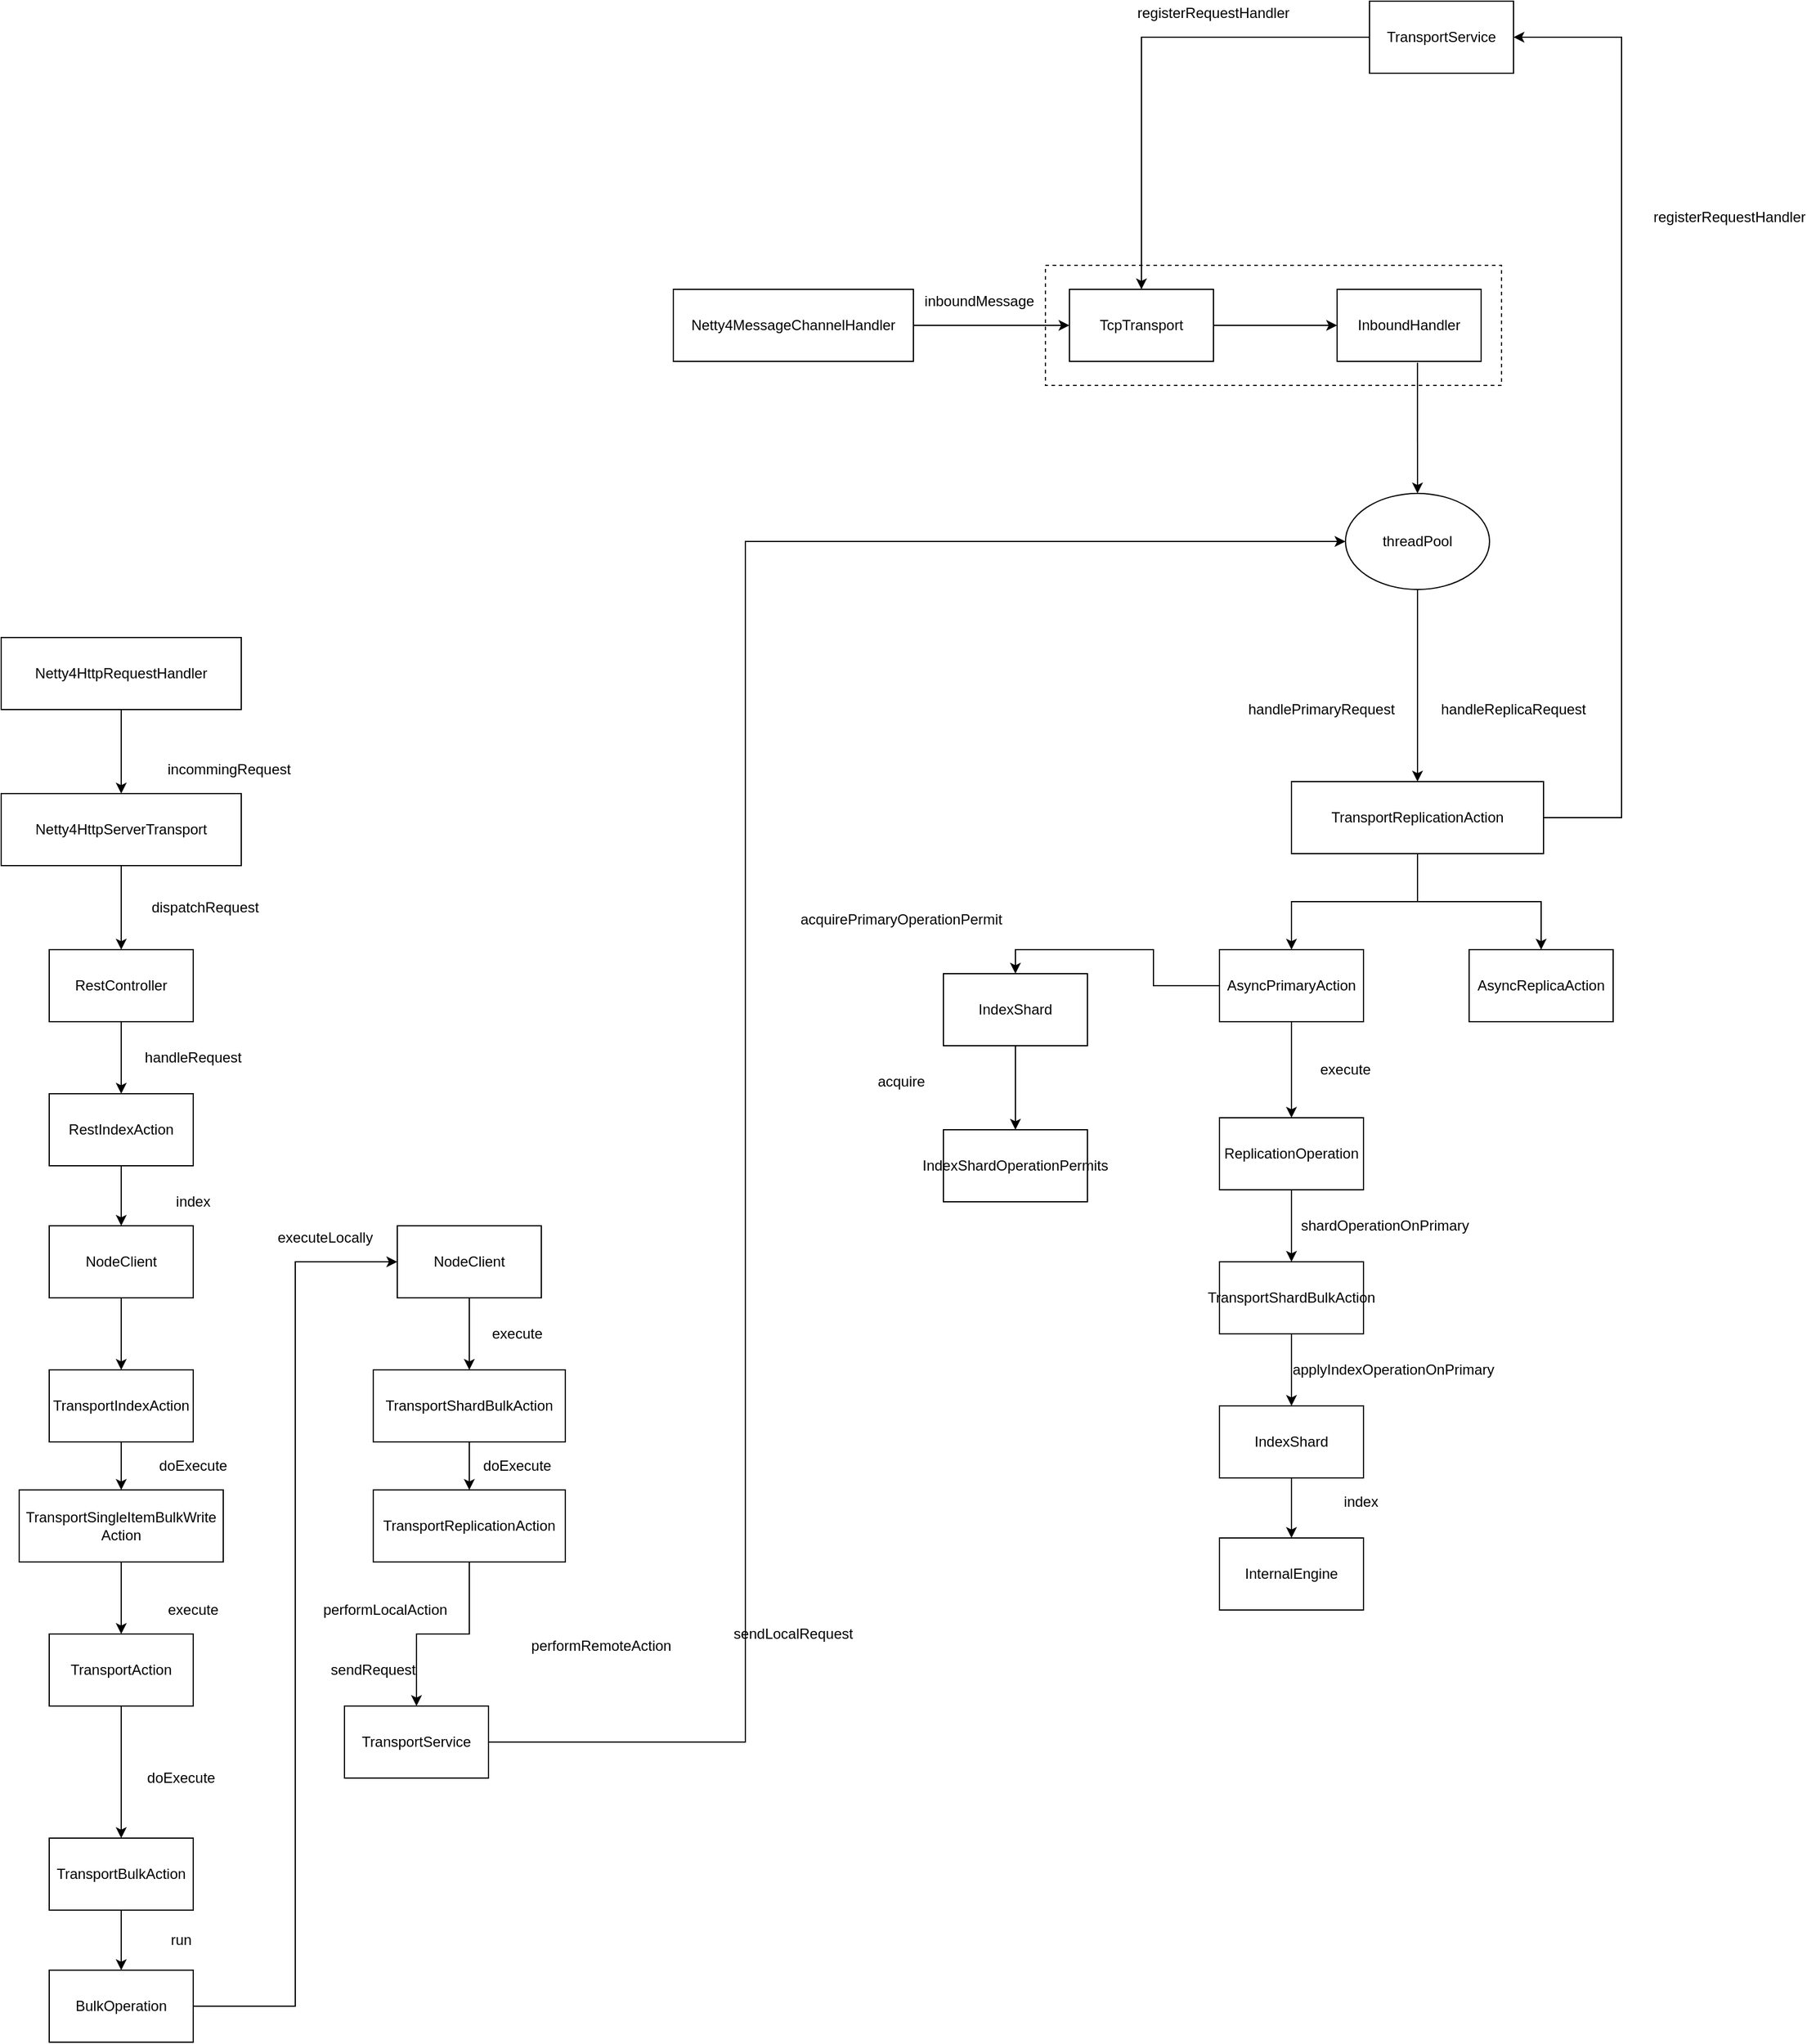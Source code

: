 <mxfile version="11.3.0" type="github" pages="2"><diagram id="qpqmtNcBshQ21gXkdlyn" name="Page-1"><mxGraphModel dx="2249" dy="794" grid="1" gridSize="10" guides="1" tooltips="1" connect="1" arrows="1" fold="1" page="1" pageScale="1" pageWidth="827" pageHeight="1169" math="0" shadow="0"><root><mxCell id="0"/><mxCell id="1" parent="0"/><mxCell id="YuDhyyLzIQ_mQrcZYLVf-30" value="" style="rounded=0;whiteSpace=wrap;html=1;dashed=1;glass=0;comic=0;shadow=0;gradientColor=none;" vertex="1" parent="1"><mxGeometry x="110" y="260" width="380" height="100" as="geometry"/></mxCell><mxCell id="YuDhyyLzIQ_mQrcZYLVf-24" style="edgeStyle=orthogonalEdgeStyle;rounded=0;orthogonalLoop=1;jettySize=auto;html=1;entryX=0.5;entryY=0;entryDx=0;entryDy=0;" edge="1" parent="1" source="YuDhyyLzIQ_mQrcZYLVf-1" target="YuDhyyLzIQ_mQrcZYLVf-22"><mxGeometry relative="1" as="geometry"/></mxCell><mxCell id="YuDhyyLzIQ_mQrcZYLVf-26" style="edgeStyle=orthogonalEdgeStyle;rounded=0;orthogonalLoop=1;jettySize=auto;html=1;" edge="1" parent="1" source="YuDhyyLzIQ_mQrcZYLVf-1" target="YuDhyyLzIQ_mQrcZYLVf-25"><mxGeometry relative="1" as="geometry"/></mxCell><mxCell id="YuDhyyLzIQ_mQrcZYLVf-27" style="edgeStyle=orthogonalEdgeStyle;rounded=0;orthogonalLoop=1;jettySize=auto;html=1;entryX=1;entryY=0.5;entryDx=0;entryDy=0;exitX=1;exitY=0.5;exitDx=0;exitDy=0;" edge="1" parent="1" source="YuDhyyLzIQ_mQrcZYLVf-1" target="YuDhyyLzIQ_mQrcZYLVf-4"><mxGeometry relative="1" as="geometry"><Array as="points"><mxPoint x="590" y="720"/><mxPoint x="590" y="70"/></Array></mxGeometry></mxCell><mxCell id="YuDhyyLzIQ_mQrcZYLVf-1" value="TransportReplicationAction" style="rounded=0;whiteSpace=wrap;html=1;" vertex="1" parent="1"><mxGeometry x="315" y="690" width="210" height="60" as="geometry"/></mxCell><mxCell id="YuDhyyLzIQ_mQrcZYLVf-13" style="edgeStyle=orthogonalEdgeStyle;rounded=0;orthogonalLoop=1;jettySize=auto;html=1;exitX=1;exitY=0.5;exitDx=0;exitDy=0;" edge="1" parent="1" source="YuDhyyLzIQ_mQrcZYLVf-2" target="YuDhyyLzIQ_mQrcZYLVf-8"><mxGeometry relative="1" as="geometry"/></mxCell><mxCell id="YuDhyyLzIQ_mQrcZYLVf-2" value="TcpTransport" style="rounded=0;whiteSpace=wrap;html=1;" vertex="1" parent="1"><mxGeometry x="130" y="280" width="120" height="60" as="geometry"/></mxCell><mxCell id="YuDhyyLzIQ_mQrcZYLVf-7" style="edgeStyle=orthogonalEdgeStyle;rounded=0;orthogonalLoop=1;jettySize=auto;html=1;" edge="1" parent="1" source="YuDhyyLzIQ_mQrcZYLVf-4" target="YuDhyyLzIQ_mQrcZYLVf-2"><mxGeometry relative="1" as="geometry"/></mxCell><mxCell id="YuDhyyLzIQ_mQrcZYLVf-4" value="TransportService" style="rounded=0;whiteSpace=wrap;html=1;" vertex="1" parent="1"><mxGeometry x="380" y="40" width="120" height="60" as="geometry"/></mxCell><mxCell id="YuDhyyLzIQ_mQrcZYLVf-14" style="edgeStyle=orthogonalEdgeStyle;rounded=0;orthogonalLoop=1;jettySize=auto;html=1;entryX=0;entryY=0.5;entryDx=0;entryDy=0;" edge="1" parent="1" source="YuDhyyLzIQ_mQrcZYLVf-5" target="YuDhyyLzIQ_mQrcZYLVf-2"><mxGeometry relative="1" as="geometry"/></mxCell><mxCell id="YuDhyyLzIQ_mQrcZYLVf-5" value="Netty4MessageChannelHandler" style="rounded=0;whiteSpace=wrap;html=1;" vertex="1" parent="1"><mxGeometry x="-200" y="280" width="200" height="60" as="geometry"/></mxCell><mxCell id="YuDhyyLzIQ_mQrcZYLVf-18" style="edgeStyle=orthogonalEdgeStyle;rounded=0;orthogonalLoop=1;jettySize=auto;html=1;entryX=0.5;entryY=0;entryDx=0;entryDy=0;exitX=0.558;exitY=1.017;exitDx=0;exitDy=0;exitPerimeter=0;" edge="1" parent="1" source="YuDhyyLzIQ_mQrcZYLVf-8" target="YuDhyyLzIQ_mQrcZYLVf-17"><mxGeometry relative="1" as="geometry"/></mxCell><mxCell id="YuDhyyLzIQ_mQrcZYLVf-8" value="InboundHandler" style="rounded=0;whiteSpace=wrap;html=1;" vertex="1" parent="1"><mxGeometry x="353" y="280" width="120" height="60" as="geometry"/></mxCell><mxCell id="YuDhyyLzIQ_mQrcZYLVf-15" value="inboundMessage" style="text;html=1;strokeColor=none;fillColor=none;align=center;verticalAlign=middle;whiteSpace=wrap;rounded=0;" vertex="1" parent="1"><mxGeometry x="35" y="280" width="40" height="20" as="geometry"/></mxCell><mxCell id="YuDhyyLzIQ_mQrcZYLVf-19" style="edgeStyle=orthogonalEdgeStyle;rounded=0;orthogonalLoop=1;jettySize=auto;html=1;exitX=0.5;exitY=1;exitDx=0;exitDy=0;" edge="1" parent="1" source="YuDhyyLzIQ_mQrcZYLVf-17" target="YuDhyyLzIQ_mQrcZYLVf-1"><mxGeometry relative="1" as="geometry"><mxPoint x="605" y="590" as="sourcePoint"/></mxGeometry></mxCell><mxCell id="YuDhyyLzIQ_mQrcZYLVf-17" value="threadPool" style="ellipse;whiteSpace=wrap;html=1;" vertex="1" parent="1"><mxGeometry x="360" y="450" width="120" height="80" as="geometry"/></mxCell><mxCell id="YuDhyyLzIQ_mQrcZYLVf-20" value="handlePrimaryRequest" style="text;html=1;strokeColor=none;fillColor=none;align=center;verticalAlign=middle;whiteSpace=wrap;rounded=0;" vertex="1" parent="1"><mxGeometry x="320" y="620" width="40" height="20" as="geometry"/></mxCell><mxCell id="YuDhyyLzIQ_mQrcZYLVf-21" value="handleReplicaRequest" style="text;html=1;strokeColor=none;fillColor=none;align=center;verticalAlign=middle;whiteSpace=wrap;rounded=0;" vertex="1" parent="1"><mxGeometry x="480" y="620" width="40" height="20" as="geometry"/></mxCell><mxCell id="YuDhyyLzIQ_mQrcZYLVf-32" style="edgeStyle=orthogonalEdgeStyle;rounded=0;orthogonalLoop=1;jettySize=auto;html=1;entryX=0.5;entryY=0;entryDx=0;entryDy=0;" edge="1" parent="1" source="YuDhyyLzIQ_mQrcZYLVf-22" target="YuDhyyLzIQ_mQrcZYLVf-31"><mxGeometry relative="1" as="geometry"/></mxCell><mxCell id="YuDhyyLzIQ_mQrcZYLVf-39" style="edgeStyle=orthogonalEdgeStyle;rounded=0;orthogonalLoop=1;jettySize=auto;html=1;entryX=0.5;entryY=0;entryDx=0;entryDy=0;" edge="1" parent="1" source="YuDhyyLzIQ_mQrcZYLVf-22" target="YuDhyyLzIQ_mQrcZYLVf-38"><mxGeometry relative="1" as="geometry"/></mxCell><mxCell id="YuDhyyLzIQ_mQrcZYLVf-22" value="AsyncPrimaryAction" style="rounded=0;whiteSpace=wrap;html=1;" vertex="1" parent="1"><mxGeometry x="255" y="830" width="120" height="60" as="geometry"/></mxCell><mxCell id="YuDhyyLzIQ_mQrcZYLVf-25" value="AsyncReplicaAction" style="rounded=0;whiteSpace=wrap;html=1;" vertex="1" parent="1"><mxGeometry x="463" y="830" width="120" height="60" as="geometry"/></mxCell><mxCell id="YuDhyyLzIQ_mQrcZYLVf-28" value="registerRequestHandler" style="text;html=1;strokeColor=none;fillColor=none;align=center;verticalAlign=middle;whiteSpace=wrap;rounded=0;" vertex="1" parent="1"><mxGeometry x="660" y="210" width="40" height="20" as="geometry"/></mxCell><mxCell id="YuDhyyLzIQ_mQrcZYLVf-29" value="registerRequestHandler" style="text;html=1;strokeColor=none;fillColor=none;align=center;verticalAlign=middle;whiteSpace=wrap;rounded=0;" vertex="1" parent="1"><mxGeometry x="230" y="40" width="40" height="20" as="geometry"/></mxCell><mxCell id="YuDhyyLzIQ_mQrcZYLVf-36" style="edgeStyle=orthogonalEdgeStyle;rounded=0;orthogonalLoop=1;jettySize=auto;html=1;" edge="1" parent="1" source="YuDhyyLzIQ_mQrcZYLVf-31" target="YuDhyyLzIQ_mQrcZYLVf-35"><mxGeometry relative="1" as="geometry"/></mxCell><mxCell id="YuDhyyLzIQ_mQrcZYLVf-31" value="IndexShard" style="rounded=0;whiteSpace=wrap;html=1;shadow=0;glass=0;comic=0;gradientColor=none;" vertex="1" parent="1"><mxGeometry x="25" y="850" width="120" height="60" as="geometry"/></mxCell><mxCell id="YuDhyyLzIQ_mQrcZYLVf-33" value="acquirePrimaryOperationPermit" style="text;html=1;strokeColor=none;fillColor=none;align=center;verticalAlign=middle;whiteSpace=wrap;rounded=0;shadow=0;glass=0;comic=0;" vertex="1" parent="1"><mxGeometry x="-30" y="795" width="40" height="20" as="geometry"/></mxCell><mxCell id="YuDhyyLzIQ_mQrcZYLVf-35" value="IndexShardOperationPermits" style="rounded=0;whiteSpace=wrap;html=1;shadow=0;glass=0;comic=0;gradientColor=none;" vertex="1" parent="1"><mxGeometry x="25" y="980" width="120" height="60" as="geometry"/></mxCell><mxCell id="YuDhyyLzIQ_mQrcZYLVf-37" value="acquire" style="text;html=1;strokeColor=none;fillColor=none;align=center;verticalAlign=middle;whiteSpace=wrap;rounded=0;shadow=0;glass=0;comic=0;" vertex="1" parent="1"><mxGeometry x="-30" y="930" width="40" height="20" as="geometry"/></mxCell><mxCell id="YuDhyyLzIQ_mQrcZYLVf-42" style="edgeStyle=orthogonalEdgeStyle;rounded=0;orthogonalLoop=1;jettySize=auto;html=1;entryX=0.5;entryY=0;entryDx=0;entryDy=0;" edge="1" parent="1" source="YuDhyyLzIQ_mQrcZYLVf-38" target="YuDhyyLzIQ_mQrcZYLVf-41"><mxGeometry relative="1" as="geometry"/></mxCell><mxCell id="YuDhyyLzIQ_mQrcZYLVf-38" value="ReplicationOperation" style="rounded=0;whiteSpace=wrap;html=1;shadow=0;glass=0;comic=0;gradientColor=none;" vertex="1" parent="1"><mxGeometry x="255" y="970" width="120" height="60" as="geometry"/></mxCell><mxCell id="YuDhyyLzIQ_mQrcZYLVf-40" value="execute" style="text;html=1;strokeColor=none;fillColor=none;align=center;verticalAlign=middle;whiteSpace=wrap;rounded=0;shadow=0;glass=0;comic=0;" vertex="1" parent="1"><mxGeometry x="340" y="920" width="40" height="20" as="geometry"/></mxCell><mxCell id="YuDhyyLzIQ_mQrcZYLVf-45" style="edgeStyle=orthogonalEdgeStyle;rounded=0;orthogonalLoop=1;jettySize=auto;html=1;" edge="1" parent="1" source="YuDhyyLzIQ_mQrcZYLVf-41" target="YuDhyyLzIQ_mQrcZYLVf-44"><mxGeometry relative="1" as="geometry"/></mxCell><mxCell id="YuDhyyLzIQ_mQrcZYLVf-41" value="TransportShardBulkAction" style="rounded=0;whiteSpace=wrap;html=1;shadow=0;glass=0;comic=0;gradientColor=none;" vertex="1" parent="1"><mxGeometry x="255" y="1090" width="120" height="60" as="geometry"/></mxCell><mxCell id="YuDhyyLzIQ_mQrcZYLVf-43" value="shardOperationOnPrimary" style="text;html=1;strokeColor=none;fillColor=none;align=center;verticalAlign=middle;whiteSpace=wrap;rounded=0;shadow=0;glass=0;comic=0;" vertex="1" parent="1"><mxGeometry x="373" y="1050" width="40" height="20" as="geometry"/></mxCell><mxCell id="YuDhyyLzIQ_mQrcZYLVf-48" style="edgeStyle=orthogonalEdgeStyle;rounded=0;orthogonalLoop=1;jettySize=auto;html=1;entryX=0.5;entryY=0;entryDx=0;entryDy=0;" edge="1" parent="1" source="YuDhyyLzIQ_mQrcZYLVf-44" target="YuDhyyLzIQ_mQrcZYLVf-47"><mxGeometry relative="1" as="geometry"/></mxCell><mxCell id="YuDhyyLzIQ_mQrcZYLVf-44" value="IndexShard" style="rounded=0;whiteSpace=wrap;html=1;shadow=0;glass=0;comic=0;gradientColor=none;" vertex="1" parent="1"><mxGeometry x="255" y="1210" width="120" height="60" as="geometry"/></mxCell><mxCell id="YuDhyyLzIQ_mQrcZYLVf-46" value="applyIndexOperationOnPrimary" style="text;html=1;strokeColor=none;fillColor=none;align=center;verticalAlign=middle;whiteSpace=wrap;rounded=0;shadow=0;glass=0;comic=0;" vertex="1" parent="1"><mxGeometry x="380" y="1170" width="40" height="20" as="geometry"/></mxCell><mxCell id="YuDhyyLzIQ_mQrcZYLVf-47" value="InternalEngine" style="rounded=0;whiteSpace=wrap;html=1;shadow=0;glass=0;comic=0;gradientColor=none;" vertex="1" parent="1"><mxGeometry x="255" y="1320" width="120" height="60" as="geometry"/></mxCell><mxCell id="YuDhyyLzIQ_mQrcZYLVf-49" value="index" style="text;html=1;strokeColor=none;fillColor=none;align=center;verticalAlign=middle;whiteSpace=wrap;rounded=0;shadow=0;glass=0;comic=0;" vertex="1" parent="1"><mxGeometry x="353" y="1280" width="40" height="20" as="geometry"/></mxCell><mxCell id="XuOSNGzyzUV8uc33QRxg-3" style="edgeStyle=orthogonalEdgeStyle;rounded=0;orthogonalLoop=1;jettySize=auto;html=1;" edge="1" parent="1" source="XuOSNGzyzUV8uc33QRxg-1" target="XuOSNGzyzUV8uc33QRxg-2"><mxGeometry relative="1" as="geometry"/></mxCell><mxCell id="XuOSNGzyzUV8uc33QRxg-1" value="Netty4HttpServerTransport" style="rounded=0;whiteSpace=wrap;html=1;shadow=0;glass=0;comic=0;gradientColor=none;" vertex="1" parent="1"><mxGeometry x="-760" y="700" width="200" height="60" as="geometry"/></mxCell><mxCell id="XuOSNGzyzUV8uc33QRxg-6" style="edgeStyle=orthogonalEdgeStyle;rounded=0;orthogonalLoop=1;jettySize=auto;html=1;" edge="1" parent="1" source="XuOSNGzyzUV8uc33QRxg-2" target="XuOSNGzyzUV8uc33QRxg-5"><mxGeometry relative="1" as="geometry"/></mxCell><mxCell id="XuOSNGzyzUV8uc33QRxg-2" value="RestController" style="rounded=0;whiteSpace=wrap;html=1;shadow=0;glass=0;comic=0;gradientColor=none;" vertex="1" parent="1"><mxGeometry x="-720" y="830" width="120" height="60" as="geometry"/></mxCell><mxCell id="XuOSNGzyzUV8uc33QRxg-4" value="dispatchRequest" style="text;html=1;strokeColor=none;fillColor=none;align=center;verticalAlign=middle;whiteSpace=wrap;rounded=0;shadow=0;glass=0;comic=0;" vertex="1" parent="1"><mxGeometry x="-610" y="785" width="40" height="20" as="geometry"/></mxCell><mxCell id="XuOSNGzyzUV8uc33QRxg-9" style="edgeStyle=orthogonalEdgeStyle;rounded=0;orthogonalLoop=1;jettySize=auto;html=1;entryX=0.5;entryY=0;entryDx=0;entryDy=0;" edge="1" parent="1" source="XuOSNGzyzUV8uc33QRxg-5" target="XuOSNGzyzUV8uc33QRxg-8"><mxGeometry relative="1" as="geometry"/></mxCell><mxCell id="XuOSNGzyzUV8uc33QRxg-5" value="RestIndexAction" style="rounded=0;whiteSpace=wrap;html=1;shadow=0;glass=0;comic=0;gradientColor=none;" vertex="1" parent="1"><mxGeometry x="-720" y="950" width="120" height="60" as="geometry"/></mxCell><mxCell id="XuOSNGzyzUV8uc33QRxg-7" value="handleRequest" style="text;html=1;strokeColor=none;fillColor=none;align=center;verticalAlign=middle;whiteSpace=wrap;rounded=0;shadow=0;glass=0;comic=0;" vertex="1" parent="1"><mxGeometry x="-620" y="910" width="40" height="20" as="geometry"/></mxCell><mxCell id="XuOSNGzyzUV8uc33QRxg-12" style="edgeStyle=orthogonalEdgeStyle;rounded=0;orthogonalLoop=1;jettySize=auto;html=1;entryX=0.5;entryY=0;entryDx=0;entryDy=0;" edge="1" parent="1" source="XuOSNGzyzUV8uc33QRxg-8" target="XuOSNGzyzUV8uc33QRxg-11"><mxGeometry relative="1" as="geometry"/></mxCell><mxCell id="XuOSNGzyzUV8uc33QRxg-8" value="NodeClient" style="rounded=0;whiteSpace=wrap;html=1;shadow=0;glass=0;comic=0;gradientColor=none;" vertex="1" parent="1"><mxGeometry x="-720" y="1060" width="120" height="60" as="geometry"/></mxCell><mxCell id="XuOSNGzyzUV8uc33QRxg-10" value="index" style="text;html=1;strokeColor=none;fillColor=none;align=center;verticalAlign=middle;whiteSpace=wrap;rounded=0;shadow=0;glass=0;comic=0;" vertex="1" parent="1"><mxGeometry x="-620" y="1030" width="40" height="20" as="geometry"/></mxCell><mxCell id="XuOSNGzyzUV8uc33QRxg-14" style="edgeStyle=orthogonalEdgeStyle;rounded=0;orthogonalLoop=1;jettySize=auto;html=1;entryX=0.5;entryY=0;entryDx=0;entryDy=0;" edge="1" parent="1" source="XuOSNGzyzUV8uc33QRxg-11" target="XuOSNGzyzUV8uc33QRxg-13"><mxGeometry relative="1" as="geometry"/></mxCell><mxCell id="XuOSNGzyzUV8uc33QRxg-11" value="TransportIndexAction" style="rounded=0;whiteSpace=wrap;html=1;shadow=0;glass=0;comic=0;gradientColor=none;" vertex="1" parent="1"><mxGeometry x="-720" y="1180" width="120" height="60" as="geometry"/></mxCell><mxCell id="XuOSNGzyzUV8uc33QRxg-17" style="edgeStyle=orthogonalEdgeStyle;rounded=0;orthogonalLoop=1;jettySize=auto;html=1;entryX=0.5;entryY=0;entryDx=0;entryDy=0;" edge="1" parent="1" source="XuOSNGzyzUV8uc33QRxg-13" target="XuOSNGzyzUV8uc33QRxg-16"><mxGeometry relative="1" as="geometry"/></mxCell><mxCell id="XuOSNGzyzUV8uc33QRxg-13" value="TransportSingleItemBulkWrite&lt;br&gt;Action" style="rounded=0;whiteSpace=wrap;html=1;shadow=0;glass=0;comic=0;gradientColor=none;" vertex="1" parent="1"><mxGeometry x="-745" y="1280" width="170" height="60" as="geometry"/></mxCell><mxCell id="XuOSNGzyzUV8uc33QRxg-15" value="doExecute" style="text;html=1;strokeColor=none;fillColor=none;align=center;verticalAlign=middle;whiteSpace=wrap;rounded=0;shadow=0;glass=0;comic=0;" vertex="1" parent="1"><mxGeometry x="-620" y="1250" width="40" height="20" as="geometry"/></mxCell><mxCell id="XuOSNGzyzUV8uc33QRxg-20" style="edgeStyle=orthogonalEdgeStyle;rounded=0;orthogonalLoop=1;jettySize=auto;html=1;entryX=0.5;entryY=0;entryDx=0;entryDy=0;" edge="1" parent="1" source="XuOSNGzyzUV8uc33QRxg-16" target="XuOSNGzyzUV8uc33QRxg-19"><mxGeometry relative="1" as="geometry"/></mxCell><mxCell id="XuOSNGzyzUV8uc33QRxg-16" value="TransportAction" style="rounded=0;whiteSpace=wrap;html=1;shadow=0;glass=0;comic=0;gradientColor=none;" vertex="1" parent="1"><mxGeometry x="-720" y="1400" width="120" height="60" as="geometry"/></mxCell><mxCell id="XuOSNGzyzUV8uc33QRxg-18" value="execute" style="text;html=1;strokeColor=none;fillColor=none;align=center;verticalAlign=middle;whiteSpace=wrap;rounded=0;shadow=0;glass=0;comic=0;" vertex="1" parent="1"><mxGeometry x="-620" y="1370" width="40" height="20" as="geometry"/></mxCell><mxCell id="XuOSNGzyzUV8uc33QRxg-23" style="edgeStyle=orthogonalEdgeStyle;rounded=0;orthogonalLoop=1;jettySize=auto;html=1;entryX=0.5;entryY=0;entryDx=0;entryDy=0;" edge="1" parent="1" source="XuOSNGzyzUV8uc33QRxg-19" target="XuOSNGzyzUV8uc33QRxg-22"><mxGeometry relative="1" as="geometry"/></mxCell><mxCell id="XuOSNGzyzUV8uc33QRxg-19" value="TransportBulkAction" style="rounded=0;whiteSpace=wrap;html=1;shadow=0;glass=0;comic=0;gradientColor=none;" vertex="1" parent="1"><mxGeometry x="-720" y="1570" width="120" height="60" as="geometry"/></mxCell><mxCell id="XuOSNGzyzUV8uc33QRxg-21" value="doExecute" style="text;html=1;strokeColor=none;fillColor=none;align=center;verticalAlign=middle;whiteSpace=wrap;rounded=0;shadow=0;glass=0;comic=0;" vertex="1" parent="1"><mxGeometry x="-630" y="1510" width="40" height="20" as="geometry"/></mxCell><mxCell id="XuOSNGzyzUV8uc33QRxg-26" style="edgeStyle=orthogonalEdgeStyle;rounded=0;orthogonalLoop=1;jettySize=auto;html=1;entryX=0;entryY=0.5;entryDx=0;entryDy=0;" edge="1" parent="1" source="XuOSNGzyzUV8uc33QRxg-22" target="XuOSNGzyzUV8uc33QRxg-42"><mxGeometry relative="1" as="geometry"/></mxCell><mxCell id="XuOSNGzyzUV8uc33QRxg-22" value="BulkOperation" style="rounded=0;whiteSpace=wrap;html=1;shadow=0;glass=0;comic=0;gradientColor=none;" vertex="1" parent="1"><mxGeometry x="-720" y="1680" width="120" height="60" as="geometry"/></mxCell><mxCell id="XuOSNGzyzUV8uc33QRxg-24" value="run" style="text;html=1;strokeColor=none;fillColor=none;align=center;verticalAlign=middle;whiteSpace=wrap;rounded=0;shadow=0;glass=0;comic=0;" vertex="1" parent="1"><mxGeometry x="-630" y="1645" width="40" height="20" as="geometry"/></mxCell><mxCell id="XuOSNGzyzUV8uc33QRxg-28" style="edgeStyle=orthogonalEdgeStyle;rounded=0;orthogonalLoop=1;jettySize=auto;html=1;entryX=0.5;entryY=0;entryDx=0;entryDy=0;" edge="1" parent="1" source="XuOSNGzyzUV8uc33QRxg-25" target="XuOSNGzyzUV8uc33QRxg-27"><mxGeometry relative="1" as="geometry"/></mxCell><mxCell id="XuOSNGzyzUV8uc33QRxg-25" value="TransportShardBulkAction" style="rounded=0;whiteSpace=wrap;html=1;shadow=0;glass=0;comic=0;gradientColor=none;" vertex="1" parent="1"><mxGeometry x="-450" y="1180" width="160" height="60" as="geometry"/></mxCell><mxCell id="XuOSNGzyzUV8uc33QRxg-33" style="edgeStyle=orthogonalEdgeStyle;rounded=0;orthogonalLoop=1;jettySize=auto;html=1;" edge="1" parent="1" source="XuOSNGzyzUV8uc33QRxg-27" target="XuOSNGzyzUV8uc33QRxg-32"><mxGeometry relative="1" as="geometry"/></mxCell><mxCell id="XuOSNGzyzUV8uc33QRxg-27" value="TransportReplicationAction" style="rounded=0;whiteSpace=wrap;html=1;shadow=0;glass=0;comic=0;gradientColor=none;" vertex="1" parent="1"><mxGeometry x="-450" y="1280" width="160" height="60" as="geometry"/></mxCell><mxCell id="XuOSNGzyzUV8uc33QRxg-29" value="doExecute" style="text;html=1;strokeColor=none;fillColor=none;align=center;verticalAlign=middle;whiteSpace=wrap;rounded=0;shadow=0;glass=0;comic=0;" vertex="1" parent="1"><mxGeometry x="-350" y="1250" width="40" height="20" as="geometry"/></mxCell><mxCell id="XuOSNGzyzUV8uc33QRxg-30" value="performLocalAction" style="text;html=1;strokeColor=none;fillColor=none;align=center;verticalAlign=middle;whiteSpace=wrap;rounded=0;shadow=0;glass=0;comic=0;" vertex="1" parent="1"><mxGeometry x="-460" y="1370" width="40" height="20" as="geometry"/></mxCell><mxCell id="XuOSNGzyzUV8uc33QRxg-31" value="performRemoteAction" style="text;html=1;strokeColor=none;fillColor=none;align=center;verticalAlign=middle;whiteSpace=wrap;rounded=0;shadow=0;glass=0;comic=0;" vertex="1" parent="1"><mxGeometry x="-280" y="1400" width="40" height="20" as="geometry"/></mxCell><mxCell id="XuOSNGzyzUV8uc33QRxg-35" style="edgeStyle=orthogonalEdgeStyle;rounded=0;orthogonalLoop=1;jettySize=auto;html=1;exitX=1;exitY=0.5;exitDx=0;exitDy=0;entryX=0;entryY=0.5;entryDx=0;entryDy=0;" edge="1" parent="1" source="XuOSNGzyzUV8uc33QRxg-32" target="YuDhyyLzIQ_mQrcZYLVf-17"><mxGeometry relative="1" as="geometry"><Array as="points"><mxPoint x="-140" y="1490"/><mxPoint x="-140" y="490"/></Array></mxGeometry></mxCell><mxCell id="XuOSNGzyzUV8uc33QRxg-32" value="TransportService" style="rounded=0;whiteSpace=wrap;html=1;shadow=0;glass=0;comic=0;gradientColor=none;" vertex="1" parent="1"><mxGeometry x="-474" y="1460" width="120" height="60" as="geometry"/></mxCell><mxCell id="XuOSNGzyzUV8uc33QRxg-34" value="sendRequest" style="text;html=1;strokeColor=none;fillColor=none;align=center;verticalAlign=middle;whiteSpace=wrap;rounded=0;shadow=0;glass=0;comic=0;" vertex="1" parent="1"><mxGeometry x="-470" y="1420" width="40" height="20" as="geometry"/></mxCell><mxCell id="XuOSNGzyzUV8uc33QRxg-36" value="sendLocalRequest" style="text;html=1;strokeColor=none;fillColor=none;align=center;verticalAlign=middle;whiteSpace=wrap;rounded=0;shadow=0;glass=0;comic=0;" vertex="1" parent="1"><mxGeometry x="-120" y="1390" width="40" height="20" as="geometry"/></mxCell><mxCell id="XuOSNGzyzUV8uc33QRxg-38" style="edgeStyle=orthogonalEdgeStyle;rounded=0;orthogonalLoop=1;jettySize=auto;html=1;entryX=0.5;entryY=0;entryDx=0;entryDy=0;" edge="1" parent="1" source="XuOSNGzyzUV8uc33QRxg-37" target="XuOSNGzyzUV8uc33QRxg-1"><mxGeometry relative="1" as="geometry"/></mxCell><mxCell id="XuOSNGzyzUV8uc33QRxg-37" value="Netty4HttpRequestHandler" style="rounded=0;whiteSpace=wrap;html=1;shadow=0;glass=0;comic=0;gradientColor=none;" vertex="1" parent="1"><mxGeometry x="-760" y="570" width="200" height="60" as="geometry"/></mxCell><mxCell id="XuOSNGzyzUV8uc33QRxg-39" value="incommingRequest" style="text;html=1;strokeColor=none;fillColor=none;align=center;verticalAlign=middle;whiteSpace=wrap;rounded=0;shadow=0;glass=0;comic=0;" vertex="1" parent="1"><mxGeometry x="-590" y="670" width="40" height="20" as="geometry"/></mxCell><mxCell id="XuOSNGzyzUV8uc33QRxg-41" style="edgeStyle=orthogonalEdgeStyle;rounded=0;orthogonalLoop=1;jettySize=auto;html=1;exitX=0.5;exitY=1;exitDx=0;exitDy=0;" edge="1" parent="1" source="XuOSNGzyzUV8uc33QRxg-39" target="XuOSNGzyzUV8uc33QRxg-39"><mxGeometry relative="1" as="geometry"/></mxCell><mxCell id="XuOSNGzyzUV8uc33QRxg-44" style="edgeStyle=orthogonalEdgeStyle;rounded=0;orthogonalLoop=1;jettySize=auto;html=1;exitX=0.5;exitY=1;exitDx=0;exitDy=0;entryX=0.5;entryY=0;entryDx=0;entryDy=0;" edge="1" parent="1" source="XuOSNGzyzUV8uc33QRxg-42" target="XuOSNGzyzUV8uc33QRxg-25"><mxGeometry relative="1" as="geometry"/></mxCell><mxCell id="XuOSNGzyzUV8uc33QRxg-42" value="NodeClient" style="rounded=0;whiteSpace=wrap;html=1;shadow=0;glass=0;comic=0;gradientColor=none;" vertex="1" parent="1"><mxGeometry x="-430" y="1060" width="120" height="60" as="geometry"/></mxCell><mxCell id="XuOSNGzyzUV8uc33QRxg-43" value="executeLocally" style="text;html=1;strokeColor=none;fillColor=none;align=center;verticalAlign=middle;whiteSpace=wrap;rounded=0;shadow=0;glass=0;comic=0;" vertex="1" parent="1"><mxGeometry x="-510" y="1060" width="40" height="20" as="geometry"/></mxCell><mxCell id="XuOSNGzyzUV8uc33QRxg-45" value="execute" style="text;html=1;strokeColor=none;fillColor=none;align=center;verticalAlign=middle;whiteSpace=wrap;rounded=0;shadow=0;glass=0;comic=0;" vertex="1" parent="1"><mxGeometry x="-350" y="1140" width="40" height="20" as="geometry"/></mxCell></root></mxGraphModel></diagram><diagram id="CeoMyVnPLdVMUvmQsj0n" name="Page-2"><mxGraphModel dx="1422" dy="794" grid="1" gridSize="10" guides="1" tooltips="1" connect="1" arrows="1" fold="1" page="1" pageScale="1" pageWidth="827" pageHeight="1169" math="0" shadow="0"><root><mxCell id="z6sCextv-AIZVnEKH-2b-0"/><mxCell id="z6sCextv-AIZVnEKH-2b-1" parent="z6sCextv-AIZVnEKH-2b-0"/></root></mxGraphModel></diagram></mxfile>